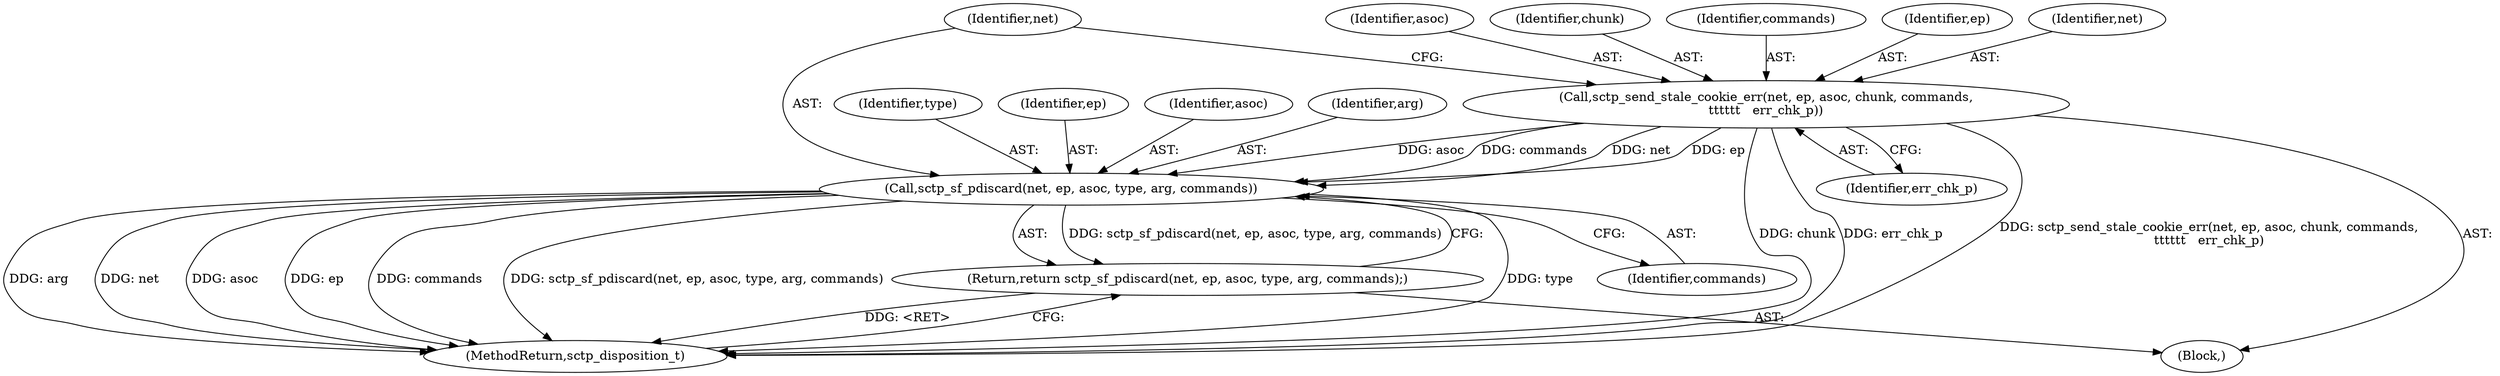 digraph "0_linux_f2815633504b442ca0b0605c16bf3d88a3a0fcea@pointer" {
"1000205" [label="(Call,sctp_sf_pdiscard(net, ep, asoc, type, arg, commands))"];
"1000197" [label="(Call,sctp_send_stale_cookie_err(net, ep, asoc, chunk, commands,\n\t\t\t\t\t\t   err_chk_p))"];
"1000204" [label="(Return,return sctp_sf_pdiscard(net, ep, asoc, type, arg, commands);)"];
"1000198" [label="(Identifier,net)"];
"1000200" [label="(Identifier,asoc)"];
"1000209" [label="(Identifier,type)"];
"1000306" [label="(MethodReturn,sctp_disposition_t)"];
"1000201" [label="(Identifier,chunk)"];
"1000207" [label="(Identifier,ep)"];
"1000197" [label="(Call,sctp_send_stale_cookie_err(net, ep, asoc, chunk, commands,\n\t\t\t\t\t\t   err_chk_p))"];
"1000206" [label="(Identifier,net)"];
"1000193" [label="(Block,)"];
"1000202" [label="(Identifier,commands)"];
"1000205" [label="(Call,sctp_sf_pdiscard(net, ep, asoc, type, arg, commands))"];
"1000208" [label="(Identifier,asoc)"];
"1000203" [label="(Identifier,err_chk_p)"];
"1000211" [label="(Identifier,commands)"];
"1000204" [label="(Return,return sctp_sf_pdiscard(net, ep, asoc, type, arg, commands);)"];
"1000199" [label="(Identifier,ep)"];
"1000210" [label="(Identifier,arg)"];
"1000205" -> "1000204"  [label="AST: "];
"1000205" -> "1000211"  [label="CFG: "];
"1000206" -> "1000205"  [label="AST: "];
"1000207" -> "1000205"  [label="AST: "];
"1000208" -> "1000205"  [label="AST: "];
"1000209" -> "1000205"  [label="AST: "];
"1000210" -> "1000205"  [label="AST: "];
"1000211" -> "1000205"  [label="AST: "];
"1000204" -> "1000205"  [label="CFG: "];
"1000205" -> "1000306"  [label="DDG: type"];
"1000205" -> "1000306"  [label="DDG: arg"];
"1000205" -> "1000306"  [label="DDG: net"];
"1000205" -> "1000306"  [label="DDG: asoc"];
"1000205" -> "1000306"  [label="DDG: ep"];
"1000205" -> "1000306"  [label="DDG: commands"];
"1000205" -> "1000306"  [label="DDG: sctp_sf_pdiscard(net, ep, asoc, type, arg, commands)"];
"1000205" -> "1000204"  [label="DDG: sctp_sf_pdiscard(net, ep, asoc, type, arg, commands)"];
"1000197" -> "1000205"  [label="DDG: net"];
"1000197" -> "1000205"  [label="DDG: ep"];
"1000197" -> "1000205"  [label="DDG: asoc"];
"1000197" -> "1000205"  [label="DDG: commands"];
"1000197" -> "1000193"  [label="AST: "];
"1000197" -> "1000203"  [label="CFG: "];
"1000198" -> "1000197"  [label="AST: "];
"1000199" -> "1000197"  [label="AST: "];
"1000200" -> "1000197"  [label="AST: "];
"1000201" -> "1000197"  [label="AST: "];
"1000202" -> "1000197"  [label="AST: "];
"1000203" -> "1000197"  [label="AST: "];
"1000206" -> "1000197"  [label="CFG: "];
"1000197" -> "1000306"  [label="DDG: chunk"];
"1000197" -> "1000306"  [label="DDG: err_chk_p"];
"1000197" -> "1000306"  [label="DDG: sctp_send_stale_cookie_err(net, ep, asoc, chunk, commands,\n\t\t\t\t\t\t   err_chk_p)"];
"1000204" -> "1000193"  [label="AST: "];
"1000306" -> "1000204"  [label="CFG: "];
"1000204" -> "1000306"  [label="DDG: <RET>"];
}
